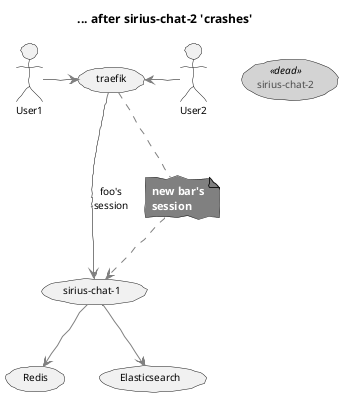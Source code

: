 @startuml
skinparam handwritten true
skinparam monochrome true
skinparam ArrowColor gray
skinparam DefaultFontSize 10
skinparam TitleFontSize 12
skinparam usecase {
    BackGroundColor<< dead >> lightgray
    FontColor<< dead >> red
}
skinparam Note {
    FontName Arial
    FontStyle bold
    FontSize 11
    FontColor white
    BackGroundColor gray
}
title ... after sirius-chat-2 'crashes'

:User1: -> (traefik)
:User2: -left-> (traefik)
(traefik) --> (sirius-chat-1): foo's\nsession
note "new bar's\nsession" as RD
(traefik) .. RD
RD ..> (sirius-chat-1)
(sirius-chat-2) << dead >>
(sirius-chat-1) --> (Redis)
(sirius-chat-1) --> (Elasticsearch)

@enduml